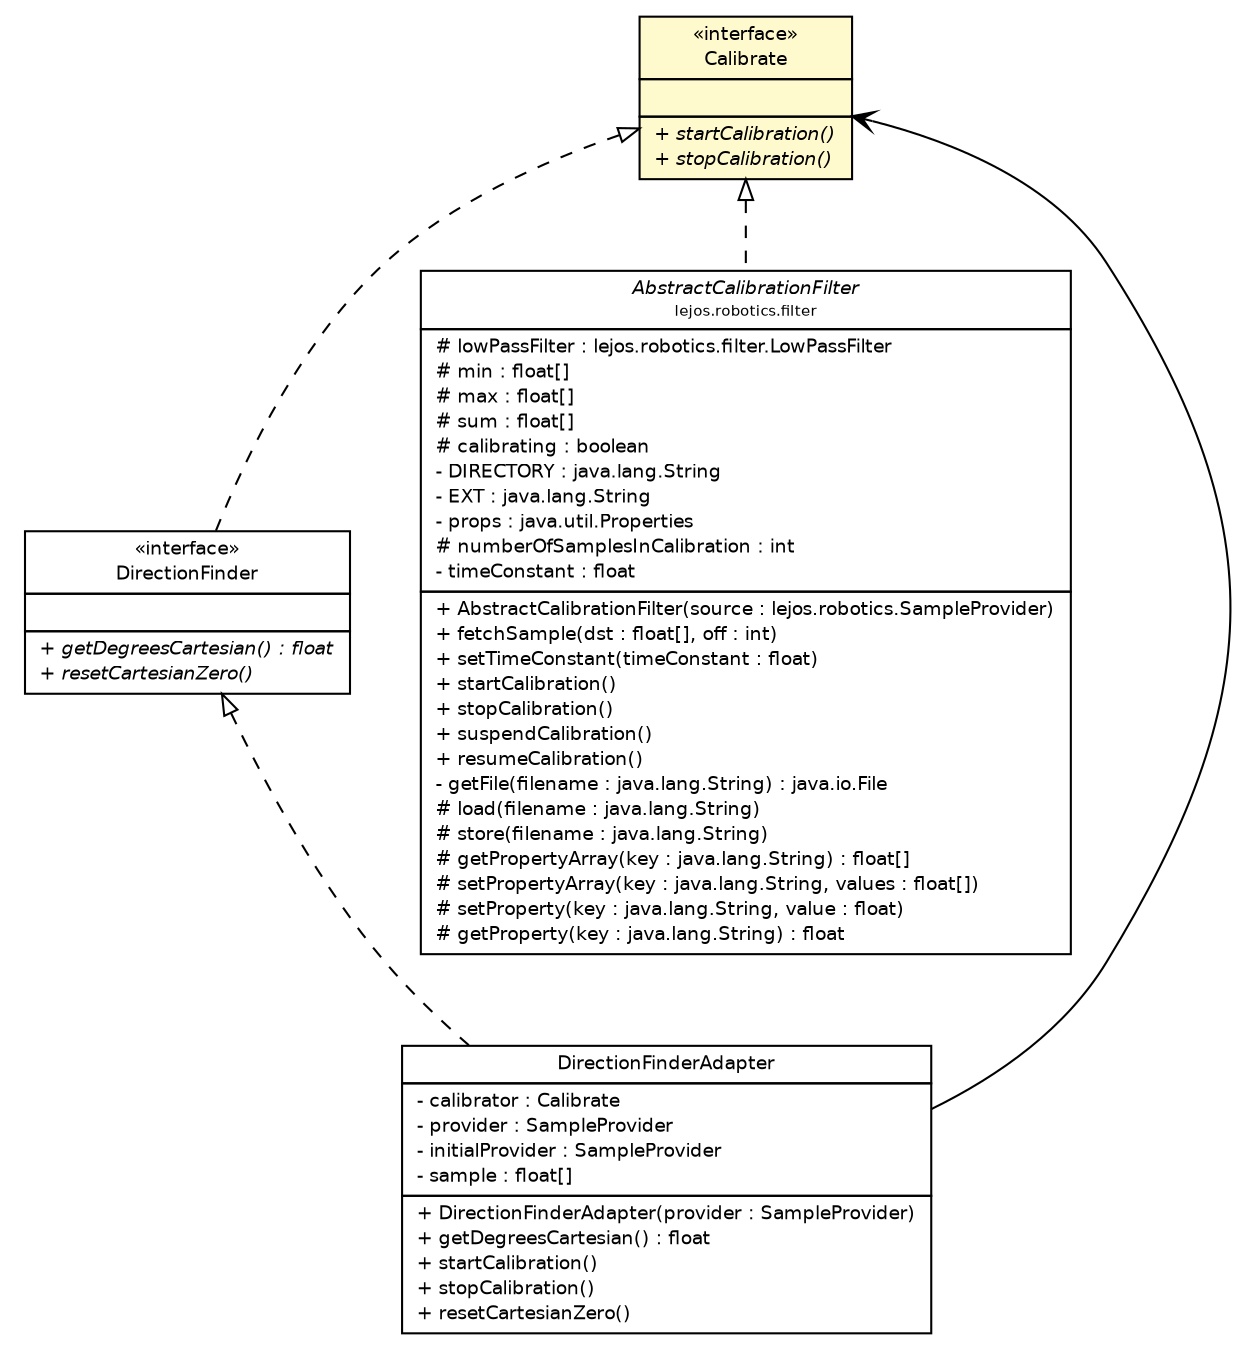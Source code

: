 #!/usr/local/bin/dot
#
# Class diagram 
# Generated by UMLGraph version R5_6-24-gf6e263 (http://www.umlgraph.org/)
#

digraph G {
	edge [fontname="Helvetica",fontsize=10,labelfontname="Helvetica",labelfontsize=10];
	node [fontname="Helvetica",fontsize=10,shape=plaintext];
	nodesep=0.25;
	ranksep=0.5;
	// lejos.robotics.Calibrate
	c1761 [label=<<table title="lejos.robotics.Calibrate" border="0" cellborder="1" cellspacing="0" cellpadding="2" port="p" bgcolor="lemonChiffon" href="./Calibrate.html">
		<tr><td><table border="0" cellspacing="0" cellpadding="1">
<tr><td align="center" balign="center"> &#171;interface&#187; </td></tr>
<tr><td align="center" balign="center"> Calibrate </td></tr>
		</table></td></tr>
		<tr><td><table border="0" cellspacing="0" cellpadding="1">
<tr><td align="left" balign="left">  </td></tr>
		</table></td></tr>
		<tr><td><table border="0" cellspacing="0" cellpadding="1">
<tr><td align="left" balign="left"><font face="Helvetica-Oblique" point-size="9.0"> + startCalibration() </font></td></tr>
<tr><td align="left" balign="left"><font face="Helvetica-Oblique" point-size="9.0"> + stopCalibration() </font></td></tr>
		</table></td></tr>
		</table>>, URL="./Calibrate.html", fontname="Helvetica", fontcolor="black", fontsize=9.0];
	// lejos.robotics.DirectionFinder
	c1765 [label=<<table title="lejos.robotics.DirectionFinder" border="0" cellborder="1" cellspacing="0" cellpadding="2" port="p" href="./DirectionFinder.html">
		<tr><td><table border="0" cellspacing="0" cellpadding="1">
<tr><td align="center" balign="center"> &#171;interface&#187; </td></tr>
<tr><td align="center" balign="center"> DirectionFinder </td></tr>
		</table></td></tr>
		<tr><td><table border="0" cellspacing="0" cellpadding="1">
<tr><td align="left" balign="left">  </td></tr>
		</table></td></tr>
		<tr><td><table border="0" cellspacing="0" cellpadding="1">
<tr><td align="left" balign="left"><font face="Helvetica-Oblique" point-size="9.0"> + getDegreesCartesian() : float </font></td></tr>
<tr><td align="left" balign="left"><font face="Helvetica-Oblique" point-size="9.0"> + resetCartesianZero() </font></td></tr>
		</table></td></tr>
		</table>>, URL="./DirectionFinder.html", fontname="Helvetica", fontcolor="black", fontsize=9.0];
	// lejos.robotics.DirectionFinderAdapter
	c1766 [label=<<table title="lejos.robotics.DirectionFinderAdapter" border="0" cellborder="1" cellspacing="0" cellpadding="2" port="p" href="./DirectionFinderAdapter.html">
		<tr><td><table border="0" cellspacing="0" cellpadding="1">
<tr><td align="center" balign="center"> DirectionFinderAdapter </td></tr>
		</table></td></tr>
		<tr><td><table border="0" cellspacing="0" cellpadding="1">
<tr><td align="left" balign="left"> - calibrator : Calibrate </td></tr>
<tr><td align="left" balign="left"> - provider : SampleProvider </td></tr>
<tr><td align="left" balign="left"> - initialProvider : SampleProvider </td></tr>
<tr><td align="left" balign="left"> - sample : float[] </td></tr>
		</table></td></tr>
		<tr><td><table border="0" cellspacing="0" cellpadding="1">
<tr><td align="left" balign="left"> + DirectionFinderAdapter(provider : SampleProvider) </td></tr>
<tr><td align="left" balign="left"> + getDegreesCartesian() : float </td></tr>
<tr><td align="left" balign="left"> + startCalibration() </td></tr>
<tr><td align="left" balign="left"> + stopCalibration() </td></tr>
<tr><td align="left" balign="left"> + resetCartesianZero() </td></tr>
		</table></td></tr>
		</table>>, URL="./DirectionFinderAdapter.html", fontname="Helvetica", fontcolor="black", fontsize=9.0];
	// lejos.robotics.filter.AbstractCalibrationFilter
	c1783 [label=<<table title="lejos.robotics.filter.AbstractCalibrationFilter" border="0" cellborder="1" cellspacing="0" cellpadding="2" port="p" href="./filter/AbstractCalibrationFilter.html">
		<tr><td><table border="0" cellspacing="0" cellpadding="1">
<tr><td align="center" balign="center"><font face="Helvetica-Oblique"> AbstractCalibrationFilter </font></td></tr>
<tr><td align="center" balign="center"><font point-size="7.0"> lejos.robotics.filter </font></td></tr>
		</table></td></tr>
		<tr><td><table border="0" cellspacing="0" cellpadding="1">
<tr><td align="left" balign="left"> # lowPassFilter : lejos.robotics.filter.LowPassFilter </td></tr>
<tr><td align="left" balign="left"> # min : float[] </td></tr>
<tr><td align="left" balign="left"> # max : float[] </td></tr>
<tr><td align="left" balign="left"> # sum : float[] </td></tr>
<tr><td align="left" balign="left"> # calibrating : boolean </td></tr>
<tr><td align="left" balign="left"> - DIRECTORY : java.lang.String </td></tr>
<tr><td align="left" balign="left"> - EXT : java.lang.String </td></tr>
<tr><td align="left" balign="left"> - props : java.util.Properties </td></tr>
<tr><td align="left" balign="left"> # numberOfSamplesInCalibration : int </td></tr>
<tr><td align="left" balign="left"> - timeConstant : float </td></tr>
		</table></td></tr>
		<tr><td><table border="0" cellspacing="0" cellpadding="1">
<tr><td align="left" balign="left"> + AbstractCalibrationFilter(source : lejos.robotics.SampleProvider) </td></tr>
<tr><td align="left" balign="left"> + fetchSample(dst : float[], off : int) </td></tr>
<tr><td align="left" balign="left"> + setTimeConstant(timeConstant : float) </td></tr>
<tr><td align="left" balign="left"> + startCalibration() </td></tr>
<tr><td align="left" balign="left"> + stopCalibration() </td></tr>
<tr><td align="left" balign="left"> + suspendCalibration() </td></tr>
<tr><td align="left" balign="left"> + resumeCalibration() </td></tr>
<tr><td align="left" balign="left"> - getFile(filename : java.lang.String) : java.io.File </td></tr>
<tr><td align="left" balign="left"> # load(filename : java.lang.String) </td></tr>
<tr><td align="left" balign="left"> # store(filename : java.lang.String) </td></tr>
<tr><td align="left" balign="left"> # getPropertyArray(key : java.lang.String) : float[] </td></tr>
<tr><td align="left" balign="left"> # setPropertyArray(key : java.lang.String, values : float[]) </td></tr>
<tr><td align="left" balign="left"> # setProperty(key : java.lang.String, value : float) </td></tr>
<tr><td align="left" balign="left"> # getProperty(key : java.lang.String) : float </td></tr>
		</table></td></tr>
		</table>>, URL="./filter/AbstractCalibrationFilter.html", fontname="Helvetica", fontcolor="black", fontsize=9.0];
	//lejos.robotics.DirectionFinder implements lejos.robotics.Calibrate
	c1761:p -> c1765:p [dir=back,arrowtail=empty,style=dashed];
	//lejos.robotics.DirectionFinderAdapter implements lejos.robotics.DirectionFinder
	c1765:p -> c1766:p [dir=back,arrowtail=empty,style=dashed];
	//lejos.robotics.filter.AbstractCalibrationFilter implements lejos.robotics.Calibrate
	c1761:p -> c1783:p [dir=back,arrowtail=empty,style=dashed];
	// lejos.robotics.DirectionFinderAdapter NAVASSOC lejos.robotics.Calibrate
	c1766:p -> c1761:p [taillabel="", label="", headlabel="", fontname="Helvetica", fontcolor="black", fontsize=10.0, color="black", arrowhead=open];
}


